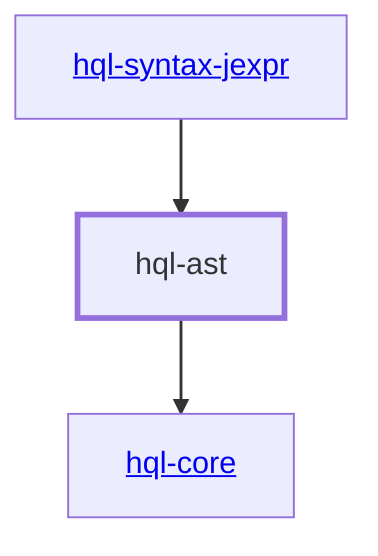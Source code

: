 graph TD
    linkStyle default stroke-width:1.5px
    classDef default stroke-width:1px
    classDef root stroke-width:3px
    classDef dev stroke-width:1px
    classDef build stroke-width:1px
    %% Legend
    %% --> : Normal dependency
    %% -.-> : Dev dependency
    %% ---> : Build dependency
    0[<a href="../hql_core/index.html">hql-core</a>]
    1[<a href="../hql_syntax_jexpr/index.html">hql-syntax-jexpr</a>]
    2[hql-ast]
    class 2 root
    2 --> 0
    1 --> 2